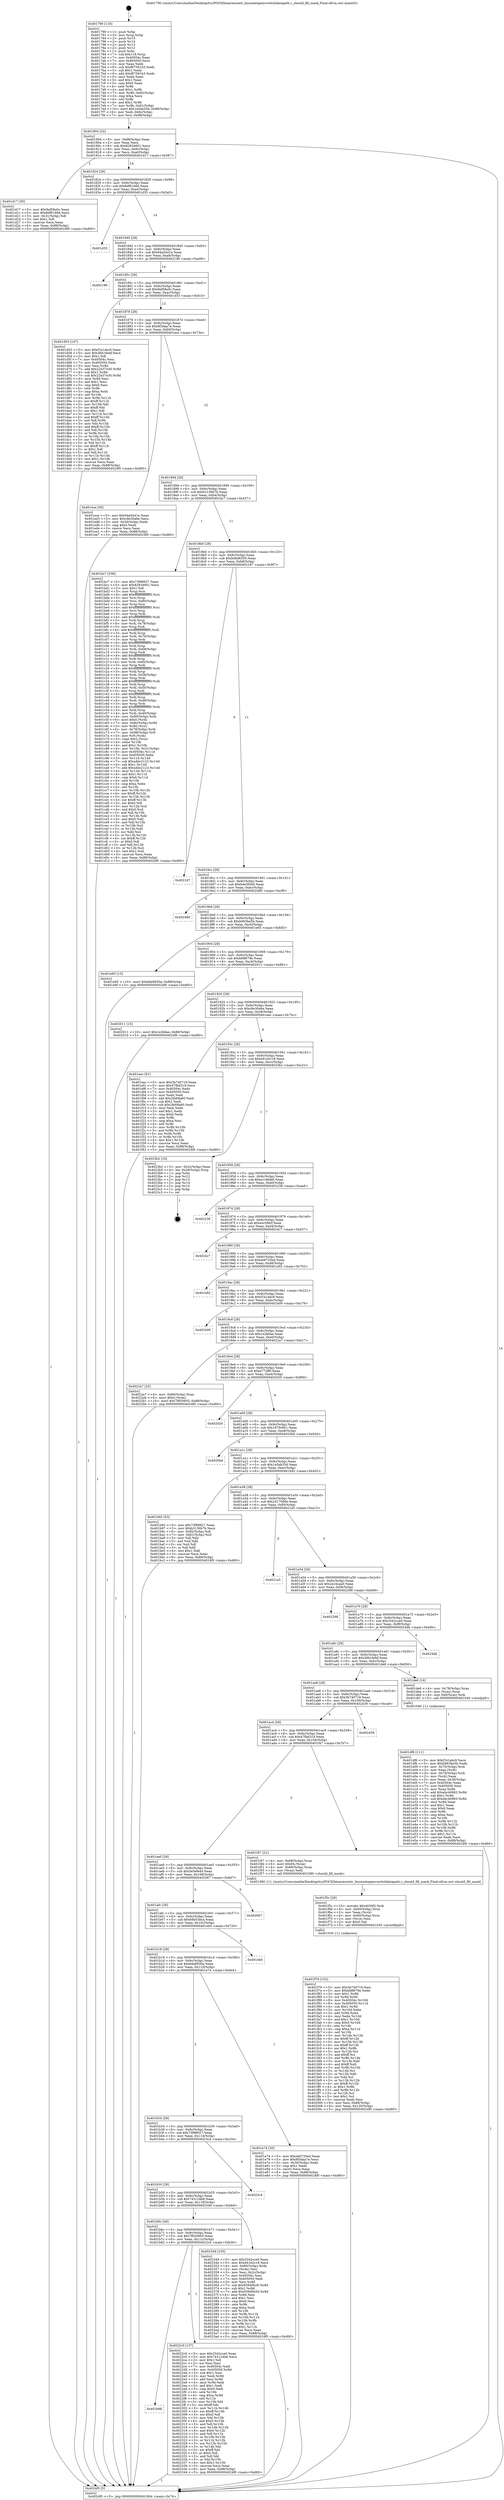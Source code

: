 digraph "0x401790" {
  label = "0x401790 (/mnt/c/Users/mathe/Desktop/tcc/POCII/binaries/extr_linuxnetopenvswitchdatapath.c_should_fill_mask_Final-ollvm.out::main(0))"
  labelloc = "t"
  node[shape=record]

  Entry [label="",width=0.3,height=0.3,shape=circle,fillcolor=black,style=filled]
  "0x401804" [label="{
     0x401804 [32]\l
     | [instrs]\l
     &nbsp;&nbsp;0x401804 \<+6\>: mov -0x88(%rbp),%eax\l
     &nbsp;&nbsp;0x40180a \<+2\>: mov %eax,%ecx\l
     &nbsp;&nbsp;0x40180c \<+6\>: sub $0x82834601,%ecx\l
     &nbsp;&nbsp;0x401812 \<+6\>: mov %eax,-0x9c(%rbp)\l
     &nbsp;&nbsp;0x401818 \<+6\>: mov %ecx,-0xa0(%rbp)\l
     &nbsp;&nbsp;0x40181e \<+6\>: je 0000000000401d17 \<main+0x587\>\l
  }"]
  "0x401d17" [label="{
     0x401d17 [30]\l
     | [instrs]\l
     &nbsp;&nbsp;0x401d17 \<+5\>: mov $0x9af58a0c,%eax\l
     &nbsp;&nbsp;0x401d1c \<+5\>: mov $0x8df6166d,%ecx\l
     &nbsp;&nbsp;0x401d21 \<+3\>: mov -0x31(%rbp),%dl\l
     &nbsp;&nbsp;0x401d24 \<+3\>: test $0x1,%dl\l
     &nbsp;&nbsp;0x401d27 \<+3\>: cmovne %ecx,%eax\l
     &nbsp;&nbsp;0x401d2a \<+6\>: mov %eax,-0x88(%rbp)\l
     &nbsp;&nbsp;0x401d30 \<+5\>: jmp 00000000004024f0 \<main+0xd60\>\l
  }"]
  "0x401824" [label="{
     0x401824 [28]\l
     | [instrs]\l
     &nbsp;&nbsp;0x401824 \<+5\>: jmp 0000000000401829 \<main+0x99\>\l
     &nbsp;&nbsp;0x401829 \<+6\>: mov -0x9c(%rbp),%eax\l
     &nbsp;&nbsp;0x40182f \<+5\>: sub $0x8df6166d,%eax\l
     &nbsp;&nbsp;0x401834 \<+6\>: mov %eax,-0xa4(%rbp)\l
     &nbsp;&nbsp;0x40183a \<+6\>: je 0000000000401d35 \<main+0x5a5\>\l
  }"]
  Exit [label="",width=0.3,height=0.3,shape=circle,fillcolor=black,style=filled,peripheries=2]
  "0x401d35" [label="{
     0x401d35\l
  }", style=dashed]
  "0x401840" [label="{
     0x401840 [28]\l
     | [instrs]\l
     &nbsp;&nbsp;0x401840 \<+5\>: jmp 0000000000401845 \<main+0xb5\>\l
     &nbsp;&nbsp;0x401845 \<+6\>: mov -0x9c(%rbp),%eax\l
     &nbsp;&nbsp;0x40184b \<+5\>: sub $0x94a5441e,%eax\l
     &nbsp;&nbsp;0x401850 \<+6\>: mov %eax,-0xa8(%rbp)\l
     &nbsp;&nbsp;0x401856 \<+6\>: je 0000000000402196 \<main+0xa06\>\l
  }"]
  "0x401b88" [label="{
     0x401b88\l
  }", style=dashed]
  "0x402196" [label="{
     0x402196\l
  }", style=dashed]
  "0x40185c" [label="{
     0x40185c [28]\l
     | [instrs]\l
     &nbsp;&nbsp;0x40185c \<+5\>: jmp 0000000000401861 \<main+0xd1\>\l
     &nbsp;&nbsp;0x401861 \<+6\>: mov -0x9c(%rbp),%eax\l
     &nbsp;&nbsp;0x401867 \<+5\>: sub $0x9af58a0c,%eax\l
     &nbsp;&nbsp;0x40186c \<+6\>: mov %eax,-0xac(%rbp)\l
     &nbsp;&nbsp;0x401872 \<+6\>: je 0000000000401d53 \<main+0x5c3\>\l
  }"]
  "0x4022c0" [label="{
     0x4022c0 [137]\l
     | [instrs]\l
     &nbsp;&nbsp;0x4022c0 \<+5\>: mov $0x3342cce0,%eax\l
     &nbsp;&nbsp;0x4022c5 \<+5\>: mov $0x743124b6,%ecx\l
     &nbsp;&nbsp;0x4022ca \<+2\>: mov $0x1,%dl\l
     &nbsp;&nbsp;0x4022cc \<+2\>: xor %esi,%esi\l
     &nbsp;&nbsp;0x4022ce \<+7\>: mov 0x40504c,%edi\l
     &nbsp;&nbsp;0x4022d5 \<+8\>: mov 0x405050,%r8d\l
     &nbsp;&nbsp;0x4022dd \<+3\>: sub $0x1,%esi\l
     &nbsp;&nbsp;0x4022e0 \<+3\>: mov %edi,%r9d\l
     &nbsp;&nbsp;0x4022e3 \<+3\>: add %esi,%r9d\l
     &nbsp;&nbsp;0x4022e6 \<+4\>: imul %r9d,%edi\l
     &nbsp;&nbsp;0x4022ea \<+3\>: and $0x1,%edi\l
     &nbsp;&nbsp;0x4022ed \<+3\>: cmp $0x0,%edi\l
     &nbsp;&nbsp;0x4022f0 \<+4\>: sete %r10b\l
     &nbsp;&nbsp;0x4022f4 \<+4\>: cmp $0xa,%r8d\l
     &nbsp;&nbsp;0x4022f8 \<+4\>: setl %r11b\l
     &nbsp;&nbsp;0x4022fc \<+3\>: mov %r10b,%bl\l
     &nbsp;&nbsp;0x4022ff \<+3\>: xor $0xff,%bl\l
     &nbsp;&nbsp;0x402302 \<+3\>: mov %r11b,%r14b\l
     &nbsp;&nbsp;0x402305 \<+4\>: xor $0xff,%r14b\l
     &nbsp;&nbsp;0x402309 \<+3\>: xor $0x0,%dl\l
     &nbsp;&nbsp;0x40230c \<+3\>: mov %bl,%r15b\l
     &nbsp;&nbsp;0x40230f \<+4\>: and $0x0,%r15b\l
     &nbsp;&nbsp;0x402313 \<+3\>: and %dl,%r10b\l
     &nbsp;&nbsp;0x402316 \<+3\>: mov %r14b,%r12b\l
     &nbsp;&nbsp;0x402319 \<+4\>: and $0x0,%r12b\l
     &nbsp;&nbsp;0x40231d \<+3\>: and %dl,%r11b\l
     &nbsp;&nbsp;0x402320 \<+3\>: or %r10b,%r15b\l
     &nbsp;&nbsp;0x402323 \<+3\>: or %r11b,%r12b\l
     &nbsp;&nbsp;0x402326 \<+3\>: xor %r12b,%r15b\l
     &nbsp;&nbsp;0x402329 \<+3\>: or %r14b,%bl\l
     &nbsp;&nbsp;0x40232c \<+3\>: xor $0xff,%bl\l
     &nbsp;&nbsp;0x40232f \<+3\>: or $0x0,%dl\l
     &nbsp;&nbsp;0x402332 \<+2\>: and %dl,%bl\l
     &nbsp;&nbsp;0x402334 \<+3\>: or %bl,%r15b\l
     &nbsp;&nbsp;0x402337 \<+4\>: test $0x1,%r15b\l
     &nbsp;&nbsp;0x40233b \<+3\>: cmovne %ecx,%eax\l
     &nbsp;&nbsp;0x40233e \<+6\>: mov %eax,-0x88(%rbp)\l
     &nbsp;&nbsp;0x402344 \<+5\>: jmp 00000000004024f0 \<main+0xd60\>\l
  }"]
  "0x401d53" [label="{
     0x401d53 [147]\l
     | [instrs]\l
     &nbsp;&nbsp;0x401d53 \<+5\>: mov $0xf1b1abc9,%eax\l
     &nbsp;&nbsp;0x401d58 \<+5\>: mov $0x36b16ebf,%ecx\l
     &nbsp;&nbsp;0x401d5d \<+2\>: mov $0x1,%dl\l
     &nbsp;&nbsp;0x401d5f \<+7\>: mov 0x40504c,%esi\l
     &nbsp;&nbsp;0x401d66 \<+7\>: mov 0x405050,%edi\l
     &nbsp;&nbsp;0x401d6d \<+3\>: mov %esi,%r8d\l
     &nbsp;&nbsp;0x401d70 \<+7\>: add $0x22b37e30,%r8d\l
     &nbsp;&nbsp;0x401d77 \<+4\>: sub $0x1,%r8d\l
     &nbsp;&nbsp;0x401d7b \<+7\>: sub $0x22b37e30,%r8d\l
     &nbsp;&nbsp;0x401d82 \<+4\>: imul %r8d,%esi\l
     &nbsp;&nbsp;0x401d86 \<+3\>: and $0x1,%esi\l
     &nbsp;&nbsp;0x401d89 \<+3\>: cmp $0x0,%esi\l
     &nbsp;&nbsp;0x401d8c \<+4\>: sete %r9b\l
     &nbsp;&nbsp;0x401d90 \<+3\>: cmp $0xa,%edi\l
     &nbsp;&nbsp;0x401d93 \<+4\>: setl %r10b\l
     &nbsp;&nbsp;0x401d97 \<+3\>: mov %r9b,%r11b\l
     &nbsp;&nbsp;0x401d9a \<+4\>: xor $0xff,%r11b\l
     &nbsp;&nbsp;0x401d9e \<+3\>: mov %r10b,%bl\l
     &nbsp;&nbsp;0x401da1 \<+3\>: xor $0xff,%bl\l
     &nbsp;&nbsp;0x401da4 \<+3\>: xor $0x1,%dl\l
     &nbsp;&nbsp;0x401da7 \<+3\>: mov %r11b,%r14b\l
     &nbsp;&nbsp;0x401daa \<+4\>: and $0xff,%r14b\l
     &nbsp;&nbsp;0x401dae \<+3\>: and %dl,%r9b\l
     &nbsp;&nbsp;0x401db1 \<+3\>: mov %bl,%r15b\l
     &nbsp;&nbsp;0x401db4 \<+4\>: and $0xff,%r15b\l
     &nbsp;&nbsp;0x401db8 \<+3\>: and %dl,%r10b\l
     &nbsp;&nbsp;0x401dbb \<+3\>: or %r9b,%r14b\l
     &nbsp;&nbsp;0x401dbe \<+3\>: or %r10b,%r15b\l
     &nbsp;&nbsp;0x401dc1 \<+3\>: xor %r15b,%r14b\l
     &nbsp;&nbsp;0x401dc4 \<+3\>: or %bl,%r11b\l
     &nbsp;&nbsp;0x401dc7 \<+4\>: xor $0xff,%r11b\l
     &nbsp;&nbsp;0x401dcb \<+3\>: or $0x1,%dl\l
     &nbsp;&nbsp;0x401dce \<+3\>: and %dl,%r11b\l
     &nbsp;&nbsp;0x401dd1 \<+3\>: or %r11b,%r14b\l
     &nbsp;&nbsp;0x401dd4 \<+4\>: test $0x1,%r14b\l
     &nbsp;&nbsp;0x401dd8 \<+3\>: cmovne %ecx,%eax\l
     &nbsp;&nbsp;0x401ddb \<+6\>: mov %eax,-0x88(%rbp)\l
     &nbsp;&nbsp;0x401de1 \<+5\>: jmp 00000000004024f0 \<main+0xd60\>\l
  }"]
  "0x401878" [label="{
     0x401878 [28]\l
     | [instrs]\l
     &nbsp;&nbsp;0x401878 \<+5\>: jmp 000000000040187d \<main+0xed\>\l
     &nbsp;&nbsp;0x40187d \<+6\>: mov -0x9c(%rbp),%eax\l
     &nbsp;&nbsp;0x401883 \<+5\>: sub $0x9f3daa7e,%eax\l
     &nbsp;&nbsp;0x401888 \<+6\>: mov %eax,-0xb0(%rbp)\l
     &nbsp;&nbsp;0x40188e \<+6\>: je 0000000000401ece \<main+0x73e\>\l
  }"]
  "0x401b6c" [label="{
     0x401b6c [28]\l
     | [instrs]\l
     &nbsp;&nbsp;0x401b6c \<+5\>: jmp 0000000000401b71 \<main+0x3e1\>\l
     &nbsp;&nbsp;0x401b71 \<+6\>: mov -0x9c(%rbp),%eax\l
     &nbsp;&nbsp;0x401b77 \<+5\>: sub $0x7f920603,%eax\l
     &nbsp;&nbsp;0x401b7c \<+6\>: mov %eax,-0x11c(%rbp)\l
     &nbsp;&nbsp;0x401b82 \<+6\>: je 00000000004022c0 \<main+0xb30\>\l
  }"]
  "0x401ece" [label="{
     0x401ece [30]\l
     | [instrs]\l
     &nbsp;&nbsp;0x401ece \<+5\>: mov $0x94a5441e,%eax\l
     &nbsp;&nbsp;0x401ed3 \<+5\>: mov $0xc8e30a6e,%ecx\l
     &nbsp;&nbsp;0x401ed8 \<+3\>: mov -0x30(%rbp),%edx\l
     &nbsp;&nbsp;0x401edb \<+3\>: cmp $0x0,%edx\l
     &nbsp;&nbsp;0x401ede \<+3\>: cmove %ecx,%eax\l
     &nbsp;&nbsp;0x401ee1 \<+6\>: mov %eax,-0x88(%rbp)\l
     &nbsp;&nbsp;0x401ee7 \<+5\>: jmp 00000000004024f0 \<main+0xd60\>\l
  }"]
  "0x401894" [label="{
     0x401894 [28]\l
     | [instrs]\l
     &nbsp;&nbsp;0x401894 \<+5\>: jmp 0000000000401899 \<main+0x109\>\l
     &nbsp;&nbsp;0x401899 \<+6\>: mov -0x9c(%rbp),%eax\l
     &nbsp;&nbsp;0x40189f \<+5\>: sub $0xb3136b7b,%eax\l
     &nbsp;&nbsp;0x4018a4 \<+6\>: mov %eax,-0xb4(%rbp)\l
     &nbsp;&nbsp;0x4018aa \<+6\>: je 0000000000401bc7 \<main+0x437\>\l
  }"]
  "0x402349" [label="{
     0x402349 [105]\l
     | [instrs]\l
     &nbsp;&nbsp;0x402349 \<+5\>: mov $0x3342cce0,%eax\l
     &nbsp;&nbsp;0x40234e \<+5\>: mov $0xd41e2c18,%ecx\l
     &nbsp;&nbsp;0x402353 \<+4\>: mov -0x80(%rbp),%rdx\l
     &nbsp;&nbsp;0x402357 \<+2\>: mov (%rdx),%esi\l
     &nbsp;&nbsp;0x402359 \<+3\>: mov %esi,-0x2c(%rbp)\l
     &nbsp;&nbsp;0x40235c \<+7\>: mov 0x40504c,%esi\l
     &nbsp;&nbsp;0x402363 \<+7\>: mov 0x405050,%edi\l
     &nbsp;&nbsp;0x40236a \<+3\>: mov %esi,%r8d\l
     &nbsp;&nbsp;0x40236d \<+7\>: sub $0x939d0b26,%r8d\l
     &nbsp;&nbsp;0x402374 \<+4\>: sub $0x1,%r8d\l
     &nbsp;&nbsp;0x402378 \<+7\>: add $0x939d0b26,%r8d\l
     &nbsp;&nbsp;0x40237f \<+4\>: imul %r8d,%esi\l
     &nbsp;&nbsp;0x402383 \<+3\>: and $0x1,%esi\l
     &nbsp;&nbsp;0x402386 \<+3\>: cmp $0x0,%esi\l
     &nbsp;&nbsp;0x402389 \<+4\>: sete %r9b\l
     &nbsp;&nbsp;0x40238d \<+3\>: cmp $0xa,%edi\l
     &nbsp;&nbsp;0x402390 \<+4\>: setl %r10b\l
     &nbsp;&nbsp;0x402394 \<+3\>: mov %r9b,%r11b\l
     &nbsp;&nbsp;0x402397 \<+3\>: and %r10b,%r11b\l
     &nbsp;&nbsp;0x40239a \<+3\>: xor %r10b,%r9b\l
     &nbsp;&nbsp;0x40239d \<+3\>: or %r9b,%r11b\l
     &nbsp;&nbsp;0x4023a0 \<+4\>: test $0x1,%r11b\l
     &nbsp;&nbsp;0x4023a4 \<+3\>: cmovne %ecx,%eax\l
     &nbsp;&nbsp;0x4023a7 \<+6\>: mov %eax,-0x88(%rbp)\l
     &nbsp;&nbsp;0x4023ad \<+5\>: jmp 00000000004024f0 \<main+0xd60\>\l
  }"]
  "0x401bc7" [label="{
     0x401bc7 [336]\l
     | [instrs]\l
     &nbsp;&nbsp;0x401bc7 \<+5\>: mov $0x73f98927,%eax\l
     &nbsp;&nbsp;0x401bcc \<+5\>: mov $0x82834601,%ecx\l
     &nbsp;&nbsp;0x401bd1 \<+2\>: mov $0x1,%dl\l
     &nbsp;&nbsp;0x401bd3 \<+3\>: mov %rsp,%rsi\l
     &nbsp;&nbsp;0x401bd6 \<+4\>: add $0xfffffffffffffff0,%rsi\l
     &nbsp;&nbsp;0x401bda \<+3\>: mov %rsi,%rsp\l
     &nbsp;&nbsp;0x401bdd \<+4\>: mov %rsi,-0x80(%rbp)\l
     &nbsp;&nbsp;0x401be1 \<+3\>: mov %rsp,%rsi\l
     &nbsp;&nbsp;0x401be4 \<+4\>: add $0xfffffffffffffff0,%rsi\l
     &nbsp;&nbsp;0x401be8 \<+3\>: mov %rsi,%rsp\l
     &nbsp;&nbsp;0x401beb \<+3\>: mov %rsp,%rdi\l
     &nbsp;&nbsp;0x401bee \<+4\>: add $0xfffffffffffffff0,%rdi\l
     &nbsp;&nbsp;0x401bf2 \<+3\>: mov %rdi,%rsp\l
     &nbsp;&nbsp;0x401bf5 \<+4\>: mov %rdi,-0x78(%rbp)\l
     &nbsp;&nbsp;0x401bf9 \<+3\>: mov %rsp,%rdi\l
     &nbsp;&nbsp;0x401bfc \<+4\>: add $0xfffffffffffffff0,%rdi\l
     &nbsp;&nbsp;0x401c00 \<+3\>: mov %rdi,%rsp\l
     &nbsp;&nbsp;0x401c03 \<+4\>: mov %rdi,-0x70(%rbp)\l
     &nbsp;&nbsp;0x401c07 \<+3\>: mov %rsp,%rdi\l
     &nbsp;&nbsp;0x401c0a \<+4\>: add $0xfffffffffffffff0,%rdi\l
     &nbsp;&nbsp;0x401c0e \<+3\>: mov %rdi,%rsp\l
     &nbsp;&nbsp;0x401c11 \<+4\>: mov %rdi,-0x68(%rbp)\l
     &nbsp;&nbsp;0x401c15 \<+3\>: mov %rsp,%rdi\l
     &nbsp;&nbsp;0x401c18 \<+4\>: add $0xfffffffffffffff0,%rdi\l
     &nbsp;&nbsp;0x401c1c \<+3\>: mov %rdi,%rsp\l
     &nbsp;&nbsp;0x401c1f \<+4\>: mov %rdi,-0x60(%rbp)\l
     &nbsp;&nbsp;0x401c23 \<+3\>: mov %rsp,%rdi\l
     &nbsp;&nbsp;0x401c26 \<+4\>: add $0xfffffffffffffff0,%rdi\l
     &nbsp;&nbsp;0x401c2a \<+3\>: mov %rdi,%rsp\l
     &nbsp;&nbsp;0x401c2d \<+4\>: mov %rdi,-0x58(%rbp)\l
     &nbsp;&nbsp;0x401c31 \<+3\>: mov %rsp,%rdi\l
     &nbsp;&nbsp;0x401c34 \<+4\>: add $0xfffffffffffffff0,%rdi\l
     &nbsp;&nbsp;0x401c38 \<+3\>: mov %rdi,%rsp\l
     &nbsp;&nbsp;0x401c3b \<+4\>: mov %rdi,-0x50(%rbp)\l
     &nbsp;&nbsp;0x401c3f \<+3\>: mov %rsp,%rdi\l
     &nbsp;&nbsp;0x401c42 \<+4\>: add $0xfffffffffffffff0,%rdi\l
     &nbsp;&nbsp;0x401c46 \<+3\>: mov %rdi,%rsp\l
     &nbsp;&nbsp;0x401c49 \<+4\>: mov %rdi,-0x48(%rbp)\l
     &nbsp;&nbsp;0x401c4d \<+3\>: mov %rsp,%rdi\l
     &nbsp;&nbsp;0x401c50 \<+4\>: add $0xfffffffffffffff0,%rdi\l
     &nbsp;&nbsp;0x401c54 \<+3\>: mov %rdi,%rsp\l
     &nbsp;&nbsp;0x401c57 \<+4\>: mov %rdi,-0x40(%rbp)\l
     &nbsp;&nbsp;0x401c5b \<+4\>: mov -0x80(%rbp),%rdi\l
     &nbsp;&nbsp;0x401c5f \<+6\>: movl $0x0,(%rdi)\l
     &nbsp;&nbsp;0x401c65 \<+7\>: mov -0x8c(%rbp),%r8d\l
     &nbsp;&nbsp;0x401c6c \<+3\>: mov %r8d,(%rsi)\l
     &nbsp;&nbsp;0x401c6f \<+4\>: mov -0x78(%rbp),%rdi\l
     &nbsp;&nbsp;0x401c73 \<+7\>: mov -0x98(%rbp),%r9\l
     &nbsp;&nbsp;0x401c7a \<+3\>: mov %r9,(%rdi)\l
     &nbsp;&nbsp;0x401c7d \<+3\>: cmpl $0x2,(%rsi)\l
     &nbsp;&nbsp;0x401c80 \<+4\>: setne %r10b\l
     &nbsp;&nbsp;0x401c84 \<+4\>: and $0x1,%r10b\l
     &nbsp;&nbsp;0x401c88 \<+4\>: mov %r10b,-0x31(%rbp)\l
     &nbsp;&nbsp;0x401c8c \<+8\>: mov 0x40504c,%r11d\l
     &nbsp;&nbsp;0x401c94 \<+7\>: mov 0x405050,%ebx\l
     &nbsp;&nbsp;0x401c9b \<+3\>: mov %r11d,%r14d\l
     &nbsp;&nbsp;0x401c9e \<+7\>: sub $0xa4bc2123,%r14d\l
     &nbsp;&nbsp;0x401ca5 \<+4\>: sub $0x1,%r14d\l
     &nbsp;&nbsp;0x401ca9 \<+7\>: add $0xa4bc2123,%r14d\l
     &nbsp;&nbsp;0x401cb0 \<+4\>: imul %r14d,%r11d\l
     &nbsp;&nbsp;0x401cb4 \<+4\>: and $0x1,%r11d\l
     &nbsp;&nbsp;0x401cb8 \<+4\>: cmp $0x0,%r11d\l
     &nbsp;&nbsp;0x401cbc \<+4\>: sete %r10b\l
     &nbsp;&nbsp;0x401cc0 \<+3\>: cmp $0xa,%ebx\l
     &nbsp;&nbsp;0x401cc3 \<+4\>: setl %r15b\l
     &nbsp;&nbsp;0x401cc7 \<+3\>: mov %r10b,%r12b\l
     &nbsp;&nbsp;0x401cca \<+4\>: xor $0xff,%r12b\l
     &nbsp;&nbsp;0x401cce \<+3\>: mov %r15b,%r13b\l
     &nbsp;&nbsp;0x401cd1 \<+4\>: xor $0xff,%r13b\l
     &nbsp;&nbsp;0x401cd5 \<+3\>: xor $0x0,%dl\l
     &nbsp;&nbsp;0x401cd8 \<+3\>: mov %r12b,%sil\l
     &nbsp;&nbsp;0x401cdb \<+4\>: and $0x0,%sil\l
     &nbsp;&nbsp;0x401cdf \<+3\>: and %dl,%r10b\l
     &nbsp;&nbsp;0x401ce2 \<+3\>: mov %r13b,%dil\l
     &nbsp;&nbsp;0x401ce5 \<+4\>: and $0x0,%dil\l
     &nbsp;&nbsp;0x401ce9 \<+3\>: and %dl,%r15b\l
     &nbsp;&nbsp;0x401cec \<+3\>: or %r10b,%sil\l
     &nbsp;&nbsp;0x401cef \<+3\>: or %r15b,%dil\l
     &nbsp;&nbsp;0x401cf2 \<+3\>: xor %dil,%sil\l
     &nbsp;&nbsp;0x401cf5 \<+3\>: or %r13b,%r12b\l
     &nbsp;&nbsp;0x401cf8 \<+4\>: xor $0xff,%r12b\l
     &nbsp;&nbsp;0x401cfc \<+3\>: or $0x0,%dl\l
     &nbsp;&nbsp;0x401cff \<+3\>: and %dl,%r12b\l
     &nbsp;&nbsp;0x401d02 \<+3\>: or %r12b,%sil\l
     &nbsp;&nbsp;0x401d05 \<+4\>: test $0x1,%sil\l
     &nbsp;&nbsp;0x401d09 \<+3\>: cmovne %ecx,%eax\l
     &nbsp;&nbsp;0x401d0c \<+6\>: mov %eax,-0x88(%rbp)\l
     &nbsp;&nbsp;0x401d12 \<+5\>: jmp 00000000004024f0 \<main+0xd60\>\l
  }"]
  "0x4018b0" [label="{
     0x4018b0 [28]\l
     | [instrs]\l
     &nbsp;&nbsp;0x4018b0 \<+5\>: jmp 00000000004018b5 \<main+0x125\>\l
     &nbsp;&nbsp;0x4018b5 \<+6\>: mov -0x9c(%rbp),%eax\l
     &nbsp;&nbsp;0x4018bb \<+5\>: sub $0xb46d6350,%eax\l
     &nbsp;&nbsp;0x4018c0 \<+6\>: mov %eax,-0xb8(%rbp)\l
     &nbsp;&nbsp;0x4018c6 \<+6\>: je 0000000000402187 \<main+0x9f7\>\l
  }"]
  "0x401b50" [label="{
     0x401b50 [28]\l
     | [instrs]\l
     &nbsp;&nbsp;0x401b50 \<+5\>: jmp 0000000000401b55 \<main+0x3c5\>\l
     &nbsp;&nbsp;0x401b55 \<+6\>: mov -0x9c(%rbp),%eax\l
     &nbsp;&nbsp;0x401b5b \<+5\>: sub $0x743124b6,%eax\l
     &nbsp;&nbsp;0x401b60 \<+6\>: mov %eax,-0x118(%rbp)\l
     &nbsp;&nbsp;0x401b66 \<+6\>: je 0000000000402349 \<main+0xbb9\>\l
  }"]
  "0x402187" [label="{
     0x402187\l
  }", style=dashed]
  "0x4018cc" [label="{
     0x4018cc [28]\l
     | [instrs]\l
     &nbsp;&nbsp;0x4018cc \<+5\>: jmp 00000000004018d1 \<main+0x141\>\l
     &nbsp;&nbsp;0x4018d1 \<+6\>: mov -0x9c(%rbp),%eax\l
     &nbsp;&nbsp;0x4018d7 \<+5\>: sub $0xb4e5f440,%eax\l
     &nbsp;&nbsp;0x4018dc \<+6\>: mov %eax,-0xbc(%rbp)\l
     &nbsp;&nbsp;0x4018e2 \<+6\>: je 0000000000402480 \<main+0xcf0\>\l
  }"]
  "0x4023c4" [label="{
     0x4023c4\l
  }", style=dashed]
  "0x402480" [label="{
     0x402480\l
  }", style=dashed]
  "0x4018e8" [label="{
     0x4018e8 [28]\l
     | [instrs]\l
     &nbsp;&nbsp;0x4018e8 \<+5\>: jmp 00000000004018ed \<main+0x15d\>\l
     &nbsp;&nbsp;0x4018ed \<+6\>: mov -0x9c(%rbp),%eax\l
     &nbsp;&nbsp;0x4018f3 \<+5\>: sub $0xb963be5b,%eax\l
     &nbsp;&nbsp;0x4018f8 \<+6\>: mov %eax,-0xc0(%rbp)\l
     &nbsp;&nbsp;0x4018fe \<+6\>: je 0000000000401e65 \<main+0x6d5\>\l
  }"]
  "0x401f79" [label="{
     0x401f79 [152]\l
     | [instrs]\l
     &nbsp;&nbsp;0x401f79 \<+5\>: mov $0x3b740719,%esi\l
     &nbsp;&nbsp;0x401f7e \<+5\>: mov $0xbfdf679e,%edx\l
     &nbsp;&nbsp;0x401f83 \<+3\>: mov $0x1,%r8b\l
     &nbsp;&nbsp;0x401f86 \<+3\>: xor %r9d,%r9d\l
     &nbsp;&nbsp;0x401f89 \<+8\>: mov 0x40504c,%r10d\l
     &nbsp;&nbsp;0x401f91 \<+8\>: mov 0x405050,%r11d\l
     &nbsp;&nbsp;0x401f99 \<+4\>: sub $0x1,%r9d\l
     &nbsp;&nbsp;0x401f9d \<+3\>: mov %r10d,%ebx\l
     &nbsp;&nbsp;0x401fa0 \<+3\>: add %r9d,%ebx\l
     &nbsp;&nbsp;0x401fa3 \<+4\>: imul %ebx,%r10d\l
     &nbsp;&nbsp;0x401fa7 \<+4\>: and $0x1,%r10d\l
     &nbsp;&nbsp;0x401fab \<+4\>: cmp $0x0,%r10d\l
     &nbsp;&nbsp;0x401faf \<+4\>: sete %r14b\l
     &nbsp;&nbsp;0x401fb3 \<+4\>: cmp $0xa,%r11d\l
     &nbsp;&nbsp;0x401fb7 \<+4\>: setl %r15b\l
     &nbsp;&nbsp;0x401fbb \<+3\>: mov %r14b,%r12b\l
     &nbsp;&nbsp;0x401fbe \<+4\>: xor $0xff,%r12b\l
     &nbsp;&nbsp;0x401fc2 \<+3\>: mov %r15b,%r13b\l
     &nbsp;&nbsp;0x401fc5 \<+4\>: xor $0xff,%r13b\l
     &nbsp;&nbsp;0x401fc9 \<+4\>: xor $0x1,%r8b\l
     &nbsp;&nbsp;0x401fcd \<+3\>: mov %r12b,%cl\l
     &nbsp;&nbsp;0x401fd0 \<+3\>: and $0xff,%cl\l
     &nbsp;&nbsp;0x401fd3 \<+3\>: and %r8b,%r14b\l
     &nbsp;&nbsp;0x401fd6 \<+3\>: mov %r13b,%dil\l
     &nbsp;&nbsp;0x401fd9 \<+4\>: and $0xff,%dil\l
     &nbsp;&nbsp;0x401fdd \<+3\>: and %r8b,%r15b\l
     &nbsp;&nbsp;0x401fe0 \<+3\>: or %r14b,%cl\l
     &nbsp;&nbsp;0x401fe3 \<+3\>: or %r15b,%dil\l
     &nbsp;&nbsp;0x401fe6 \<+3\>: xor %dil,%cl\l
     &nbsp;&nbsp;0x401fe9 \<+3\>: or %r13b,%r12b\l
     &nbsp;&nbsp;0x401fec \<+4\>: xor $0xff,%r12b\l
     &nbsp;&nbsp;0x401ff0 \<+4\>: or $0x1,%r8b\l
     &nbsp;&nbsp;0x401ff4 \<+3\>: and %r8b,%r12b\l
     &nbsp;&nbsp;0x401ff7 \<+3\>: or %r12b,%cl\l
     &nbsp;&nbsp;0x401ffa \<+3\>: test $0x1,%cl\l
     &nbsp;&nbsp;0x401ffd \<+3\>: cmovne %edx,%esi\l
     &nbsp;&nbsp;0x402000 \<+6\>: mov %esi,-0x88(%rbp)\l
     &nbsp;&nbsp;0x402006 \<+6\>: mov %eax,-0x120(%rbp)\l
     &nbsp;&nbsp;0x40200c \<+5\>: jmp 00000000004024f0 \<main+0xd60\>\l
  }"]
  "0x401e65" [label="{
     0x401e65 [15]\l
     | [instrs]\l
     &nbsp;&nbsp;0x401e65 \<+10\>: movl $0x6de8930a,-0x88(%rbp)\l
     &nbsp;&nbsp;0x401e6f \<+5\>: jmp 00000000004024f0 \<main+0xd60\>\l
  }"]
  "0x401904" [label="{
     0x401904 [28]\l
     | [instrs]\l
     &nbsp;&nbsp;0x401904 \<+5\>: jmp 0000000000401909 \<main+0x179\>\l
     &nbsp;&nbsp;0x401909 \<+6\>: mov -0x9c(%rbp),%eax\l
     &nbsp;&nbsp;0x40190f \<+5\>: sub $0xbfdf679e,%eax\l
     &nbsp;&nbsp;0x401914 \<+6\>: mov %eax,-0xc4(%rbp)\l
     &nbsp;&nbsp;0x40191a \<+6\>: je 0000000000402011 \<main+0x881\>\l
  }"]
  "0x401f5c" [label="{
     0x401f5c [29]\l
     | [instrs]\l
     &nbsp;&nbsp;0x401f5c \<+10\>: movabs $0x4030f2,%rdi\l
     &nbsp;&nbsp;0x401f66 \<+4\>: mov -0x60(%rbp),%rcx\l
     &nbsp;&nbsp;0x401f6a \<+2\>: mov %eax,(%rcx)\l
     &nbsp;&nbsp;0x401f6c \<+4\>: mov -0x60(%rbp),%rcx\l
     &nbsp;&nbsp;0x401f70 \<+2\>: mov (%rcx),%esi\l
     &nbsp;&nbsp;0x401f72 \<+2\>: mov $0x0,%al\l
     &nbsp;&nbsp;0x401f74 \<+5\>: call 0000000000401030 \<printf@plt\>\l
     | [calls]\l
     &nbsp;&nbsp;0x401030 \{1\} (unknown)\l
  }"]
  "0x402011" [label="{
     0x402011 [15]\l
     | [instrs]\l
     &nbsp;&nbsp;0x402011 \<+10\>: movl $0x1e2b6ae,-0x88(%rbp)\l
     &nbsp;&nbsp;0x40201b \<+5\>: jmp 00000000004024f0 \<main+0xd60\>\l
  }"]
  "0x401920" [label="{
     0x401920 [28]\l
     | [instrs]\l
     &nbsp;&nbsp;0x401920 \<+5\>: jmp 0000000000401925 \<main+0x195\>\l
     &nbsp;&nbsp;0x401925 \<+6\>: mov -0x9c(%rbp),%eax\l
     &nbsp;&nbsp;0x40192b \<+5\>: sub $0xc8e30a6e,%eax\l
     &nbsp;&nbsp;0x401930 \<+6\>: mov %eax,-0xc8(%rbp)\l
     &nbsp;&nbsp;0x401936 \<+6\>: je 0000000000401eec \<main+0x75c\>\l
  }"]
  "0x401b34" [label="{
     0x401b34 [28]\l
     | [instrs]\l
     &nbsp;&nbsp;0x401b34 \<+5\>: jmp 0000000000401b39 \<main+0x3a9\>\l
     &nbsp;&nbsp;0x401b39 \<+6\>: mov -0x9c(%rbp),%eax\l
     &nbsp;&nbsp;0x401b3f \<+5\>: sub $0x73f98927,%eax\l
     &nbsp;&nbsp;0x401b44 \<+6\>: mov %eax,-0x114(%rbp)\l
     &nbsp;&nbsp;0x401b4a \<+6\>: je 00000000004023c4 \<main+0xc34\>\l
  }"]
  "0x401eec" [label="{
     0x401eec [91]\l
     | [instrs]\l
     &nbsp;&nbsp;0x401eec \<+5\>: mov $0x3b740719,%eax\l
     &nbsp;&nbsp;0x401ef1 \<+5\>: mov $0x47fbd319,%ecx\l
     &nbsp;&nbsp;0x401ef6 \<+7\>: mov 0x40504c,%edx\l
     &nbsp;&nbsp;0x401efd \<+7\>: mov 0x405050,%esi\l
     &nbsp;&nbsp;0x401f04 \<+2\>: mov %edx,%edi\l
     &nbsp;&nbsp;0x401f06 \<+6\>: add $0x28d0fa80,%edi\l
     &nbsp;&nbsp;0x401f0c \<+3\>: sub $0x1,%edi\l
     &nbsp;&nbsp;0x401f0f \<+6\>: sub $0x28d0fa80,%edi\l
     &nbsp;&nbsp;0x401f15 \<+3\>: imul %edi,%edx\l
     &nbsp;&nbsp;0x401f18 \<+3\>: and $0x1,%edx\l
     &nbsp;&nbsp;0x401f1b \<+3\>: cmp $0x0,%edx\l
     &nbsp;&nbsp;0x401f1e \<+4\>: sete %r8b\l
     &nbsp;&nbsp;0x401f22 \<+3\>: cmp $0xa,%esi\l
     &nbsp;&nbsp;0x401f25 \<+4\>: setl %r9b\l
     &nbsp;&nbsp;0x401f29 \<+3\>: mov %r8b,%r10b\l
     &nbsp;&nbsp;0x401f2c \<+3\>: and %r9b,%r10b\l
     &nbsp;&nbsp;0x401f2f \<+3\>: xor %r9b,%r8b\l
     &nbsp;&nbsp;0x401f32 \<+3\>: or %r8b,%r10b\l
     &nbsp;&nbsp;0x401f35 \<+4\>: test $0x1,%r10b\l
     &nbsp;&nbsp;0x401f39 \<+3\>: cmovne %ecx,%eax\l
     &nbsp;&nbsp;0x401f3c \<+6\>: mov %eax,-0x88(%rbp)\l
     &nbsp;&nbsp;0x401f42 \<+5\>: jmp 00000000004024f0 \<main+0xd60\>\l
  }"]
  "0x40193c" [label="{
     0x40193c [28]\l
     | [instrs]\l
     &nbsp;&nbsp;0x40193c \<+5\>: jmp 0000000000401941 \<main+0x1b1\>\l
     &nbsp;&nbsp;0x401941 \<+6\>: mov -0x9c(%rbp),%eax\l
     &nbsp;&nbsp;0x401947 \<+5\>: sub $0xd41e2c18,%eax\l
     &nbsp;&nbsp;0x40194c \<+6\>: mov %eax,-0xcc(%rbp)\l
     &nbsp;&nbsp;0x401952 \<+6\>: je 00000000004023b2 \<main+0xc22\>\l
  }"]
  "0x401e74" [label="{
     0x401e74 [30]\l
     | [instrs]\l
     &nbsp;&nbsp;0x401e74 \<+5\>: mov $0xeb6720ed,%eax\l
     &nbsp;&nbsp;0x401e79 \<+5\>: mov $0x9f3daa7e,%ecx\l
     &nbsp;&nbsp;0x401e7e \<+3\>: mov -0x30(%rbp),%edx\l
     &nbsp;&nbsp;0x401e81 \<+3\>: cmp $0x1,%edx\l
     &nbsp;&nbsp;0x401e84 \<+3\>: cmovl %ecx,%eax\l
     &nbsp;&nbsp;0x401e87 \<+6\>: mov %eax,-0x88(%rbp)\l
     &nbsp;&nbsp;0x401e8d \<+5\>: jmp 00000000004024f0 \<main+0xd60\>\l
  }"]
  "0x4023b2" [label="{
     0x4023b2 [18]\l
     | [instrs]\l
     &nbsp;&nbsp;0x4023b2 \<+3\>: mov -0x2c(%rbp),%eax\l
     &nbsp;&nbsp;0x4023b5 \<+4\>: lea -0x28(%rbp),%rsp\l
     &nbsp;&nbsp;0x4023b9 \<+1\>: pop %rbx\l
     &nbsp;&nbsp;0x4023ba \<+2\>: pop %r12\l
     &nbsp;&nbsp;0x4023bc \<+2\>: pop %r13\l
     &nbsp;&nbsp;0x4023be \<+2\>: pop %r14\l
     &nbsp;&nbsp;0x4023c0 \<+2\>: pop %r15\l
     &nbsp;&nbsp;0x4023c2 \<+1\>: pop %rbp\l
     &nbsp;&nbsp;0x4023c3 \<+1\>: ret\l
  }"]
  "0x401958" [label="{
     0x401958 [28]\l
     | [instrs]\l
     &nbsp;&nbsp;0x401958 \<+5\>: jmp 000000000040195d \<main+0x1cd\>\l
     &nbsp;&nbsp;0x40195d \<+6\>: mov -0x9c(%rbp),%eax\l
     &nbsp;&nbsp;0x401963 \<+5\>: sub $0xe1c8efe6,%eax\l
     &nbsp;&nbsp;0x401968 \<+6\>: mov %eax,-0xd0(%rbp)\l
     &nbsp;&nbsp;0x40196e \<+6\>: je 0000000000402238 \<main+0xaa8\>\l
  }"]
  "0x401b18" [label="{
     0x401b18 [28]\l
     | [instrs]\l
     &nbsp;&nbsp;0x401b18 \<+5\>: jmp 0000000000401b1d \<main+0x38d\>\l
     &nbsp;&nbsp;0x401b1d \<+6\>: mov -0x9c(%rbp),%eax\l
     &nbsp;&nbsp;0x401b23 \<+5\>: sub $0x6de8930a,%eax\l
     &nbsp;&nbsp;0x401b28 \<+6\>: mov %eax,-0x110(%rbp)\l
     &nbsp;&nbsp;0x401b2e \<+6\>: je 0000000000401e74 \<main+0x6e4\>\l
  }"]
  "0x402238" [label="{
     0x402238\l
  }", style=dashed]
  "0x401974" [label="{
     0x401974 [28]\l
     | [instrs]\l
     &nbsp;&nbsp;0x401974 \<+5\>: jmp 0000000000401979 \<main+0x1e9\>\l
     &nbsp;&nbsp;0x401979 \<+6\>: mov -0x9c(%rbp),%eax\l
     &nbsp;&nbsp;0x40197f \<+5\>: sub $0xe4c59fcf,%eax\l
     &nbsp;&nbsp;0x401984 \<+6\>: mov %eax,-0xd4(%rbp)\l
     &nbsp;&nbsp;0x40198a \<+6\>: je 00000000004024c7 \<main+0xd37\>\l
  }"]
  "0x401eb0" [label="{
     0x401eb0\l
  }", style=dashed]
  "0x4024c7" [label="{
     0x4024c7\l
  }", style=dashed]
  "0x401990" [label="{
     0x401990 [28]\l
     | [instrs]\l
     &nbsp;&nbsp;0x401990 \<+5\>: jmp 0000000000401995 \<main+0x205\>\l
     &nbsp;&nbsp;0x401995 \<+6\>: mov -0x9c(%rbp),%eax\l
     &nbsp;&nbsp;0x40199b \<+5\>: sub $0xeb6720ed,%eax\l
     &nbsp;&nbsp;0x4019a0 \<+6\>: mov %eax,-0xd8(%rbp)\l
     &nbsp;&nbsp;0x4019a6 \<+6\>: je 0000000000401e92 \<main+0x702\>\l
  }"]
  "0x401afc" [label="{
     0x401afc [28]\l
     | [instrs]\l
     &nbsp;&nbsp;0x401afc \<+5\>: jmp 0000000000401b01 \<main+0x371\>\l
     &nbsp;&nbsp;0x401b01 \<+6\>: mov -0x9c(%rbp),%eax\l
     &nbsp;&nbsp;0x401b07 \<+5\>: sub $0x69b53bca,%eax\l
     &nbsp;&nbsp;0x401b0c \<+6\>: mov %eax,-0x10c(%rbp)\l
     &nbsp;&nbsp;0x401b12 \<+6\>: je 0000000000401eb0 \<main+0x720\>\l
  }"]
  "0x401e92" [label="{
     0x401e92\l
  }", style=dashed]
  "0x4019ac" [label="{
     0x4019ac [28]\l
     | [instrs]\l
     &nbsp;&nbsp;0x4019ac \<+5\>: jmp 00000000004019b1 \<main+0x221\>\l
     &nbsp;&nbsp;0x4019b1 \<+6\>: mov -0x9c(%rbp),%eax\l
     &nbsp;&nbsp;0x4019b7 \<+5\>: sub $0xf1b1abc9,%eax\l
     &nbsp;&nbsp;0x4019bc \<+6\>: mov %eax,-0xdc(%rbp)\l
     &nbsp;&nbsp;0x4019c2 \<+6\>: je 0000000000402409 \<main+0xc79\>\l
  }"]
  "0x402067" [label="{
     0x402067\l
  }", style=dashed]
  "0x402409" [label="{
     0x402409\l
  }", style=dashed]
  "0x4019c8" [label="{
     0x4019c8 [28]\l
     | [instrs]\l
     &nbsp;&nbsp;0x4019c8 \<+5\>: jmp 00000000004019cd \<main+0x23d\>\l
     &nbsp;&nbsp;0x4019cd \<+6\>: mov -0x9c(%rbp),%eax\l
     &nbsp;&nbsp;0x4019d3 \<+5\>: sub $0x1e2b6ae,%eax\l
     &nbsp;&nbsp;0x4019d8 \<+6\>: mov %eax,-0xe0(%rbp)\l
     &nbsp;&nbsp;0x4019de \<+6\>: je 00000000004022a7 \<main+0xb17\>\l
  }"]
  "0x401ae0" [label="{
     0x401ae0 [28]\l
     | [instrs]\l
     &nbsp;&nbsp;0x401ae0 \<+5\>: jmp 0000000000401ae5 \<main+0x355\>\l
     &nbsp;&nbsp;0x401ae5 \<+6\>: mov -0x9c(%rbp),%eax\l
     &nbsp;&nbsp;0x401aeb \<+5\>: sub $0x5e5efe44,%eax\l
     &nbsp;&nbsp;0x401af0 \<+6\>: mov %eax,-0x108(%rbp)\l
     &nbsp;&nbsp;0x401af6 \<+6\>: je 0000000000402067 \<main+0x8d7\>\l
  }"]
  "0x4022a7" [label="{
     0x4022a7 [25]\l
     | [instrs]\l
     &nbsp;&nbsp;0x4022a7 \<+4\>: mov -0x80(%rbp),%rax\l
     &nbsp;&nbsp;0x4022ab \<+6\>: movl $0x0,(%rax)\l
     &nbsp;&nbsp;0x4022b1 \<+10\>: movl $0x7f920603,-0x88(%rbp)\l
     &nbsp;&nbsp;0x4022bb \<+5\>: jmp 00000000004024f0 \<main+0xd60\>\l
  }"]
  "0x4019e4" [label="{
     0x4019e4 [28]\l
     | [instrs]\l
     &nbsp;&nbsp;0x4019e4 \<+5\>: jmp 00000000004019e9 \<main+0x259\>\l
     &nbsp;&nbsp;0x4019e9 \<+6\>: mov -0x9c(%rbp),%eax\l
     &nbsp;&nbsp;0x4019ef \<+5\>: sub $0xe772ff9,%eax\l
     &nbsp;&nbsp;0x4019f4 \<+6\>: mov %eax,-0xe4(%rbp)\l
     &nbsp;&nbsp;0x4019fa \<+6\>: je 0000000000402020 \<main+0x890\>\l
  }"]
  "0x401f47" [label="{
     0x401f47 [21]\l
     | [instrs]\l
     &nbsp;&nbsp;0x401f47 \<+4\>: mov -0x68(%rbp),%rax\l
     &nbsp;&nbsp;0x401f4b \<+6\>: movl $0x64,(%rax)\l
     &nbsp;&nbsp;0x401f51 \<+4\>: mov -0x68(%rbp),%rax\l
     &nbsp;&nbsp;0x401f55 \<+2\>: mov (%rax),%edi\l
     &nbsp;&nbsp;0x401f57 \<+5\>: call 0000000000401580 \<should_fill_mask\>\l
     | [calls]\l
     &nbsp;&nbsp;0x401580 \{1\} (/mnt/c/Users/mathe/Desktop/tcc/POCII/binaries/extr_linuxnetopenvswitchdatapath.c_should_fill_mask_Final-ollvm.out::should_fill_mask)\l
  }"]
  "0x402020" [label="{
     0x402020\l
  }", style=dashed]
  "0x401a00" [label="{
     0x401a00 [28]\l
     | [instrs]\l
     &nbsp;&nbsp;0x401a00 \<+5\>: jmp 0000000000401a05 \<main+0x275\>\l
     &nbsp;&nbsp;0x401a05 \<+6\>: mov -0x9c(%rbp),%eax\l
     &nbsp;&nbsp;0x401a0b \<+5\>: sub $0x1879c601,%eax\l
     &nbsp;&nbsp;0x401a10 \<+6\>: mov %eax,-0xe8(%rbp)\l
     &nbsp;&nbsp;0x401a16 \<+6\>: je 00000000004020bd \<main+0x92d\>\l
  }"]
  "0x401ac4" [label="{
     0x401ac4 [28]\l
     | [instrs]\l
     &nbsp;&nbsp;0x401ac4 \<+5\>: jmp 0000000000401ac9 \<main+0x339\>\l
     &nbsp;&nbsp;0x401ac9 \<+6\>: mov -0x9c(%rbp),%eax\l
     &nbsp;&nbsp;0x401acf \<+5\>: sub $0x47fbd319,%eax\l
     &nbsp;&nbsp;0x401ad4 \<+6\>: mov %eax,-0x104(%rbp)\l
     &nbsp;&nbsp;0x401ada \<+6\>: je 0000000000401f47 \<main+0x7b7\>\l
  }"]
  "0x4020bd" [label="{
     0x4020bd\l
  }", style=dashed]
  "0x401a1c" [label="{
     0x401a1c [28]\l
     | [instrs]\l
     &nbsp;&nbsp;0x401a1c \<+5\>: jmp 0000000000401a21 \<main+0x291\>\l
     &nbsp;&nbsp;0x401a21 \<+6\>: mov -0x9c(%rbp),%eax\l
     &nbsp;&nbsp;0x401a27 \<+5\>: sub $0x1e5ab33d,%eax\l
     &nbsp;&nbsp;0x401a2c \<+6\>: mov %eax,-0xec(%rbp)\l
     &nbsp;&nbsp;0x401a32 \<+6\>: je 0000000000401b92 \<main+0x402\>\l
  }"]
  "0x402439" [label="{
     0x402439\l
  }", style=dashed]
  "0x401b92" [label="{
     0x401b92 [53]\l
     | [instrs]\l
     &nbsp;&nbsp;0x401b92 \<+5\>: mov $0x73f98927,%eax\l
     &nbsp;&nbsp;0x401b97 \<+5\>: mov $0xb3136b7b,%ecx\l
     &nbsp;&nbsp;0x401b9c \<+6\>: mov -0x82(%rbp),%dl\l
     &nbsp;&nbsp;0x401ba2 \<+7\>: mov -0x81(%rbp),%sil\l
     &nbsp;&nbsp;0x401ba9 \<+3\>: mov %dl,%dil\l
     &nbsp;&nbsp;0x401bac \<+3\>: and %sil,%dil\l
     &nbsp;&nbsp;0x401baf \<+3\>: xor %sil,%dl\l
     &nbsp;&nbsp;0x401bb2 \<+3\>: or %dl,%dil\l
     &nbsp;&nbsp;0x401bb5 \<+4\>: test $0x1,%dil\l
     &nbsp;&nbsp;0x401bb9 \<+3\>: cmovne %ecx,%eax\l
     &nbsp;&nbsp;0x401bbc \<+6\>: mov %eax,-0x88(%rbp)\l
     &nbsp;&nbsp;0x401bc2 \<+5\>: jmp 00000000004024f0 \<main+0xd60\>\l
  }"]
  "0x401a38" [label="{
     0x401a38 [28]\l
     | [instrs]\l
     &nbsp;&nbsp;0x401a38 \<+5\>: jmp 0000000000401a3d \<main+0x2ad\>\l
     &nbsp;&nbsp;0x401a3d \<+6\>: mov -0x9c(%rbp),%eax\l
     &nbsp;&nbsp;0x401a43 \<+5\>: sub $0x2417090e,%eax\l
     &nbsp;&nbsp;0x401a48 \<+6\>: mov %eax,-0xf0(%rbp)\l
     &nbsp;&nbsp;0x401a4e \<+6\>: je 00000000004021a5 \<main+0xa15\>\l
  }"]
  "0x4024f0" [label="{
     0x4024f0 [5]\l
     | [instrs]\l
     &nbsp;&nbsp;0x4024f0 \<+5\>: jmp 0000000000401804 \<main+0x74\>\l
  }"]
  "0x401790" [label="{
     0x401790 [116]\l
     | [instrs]\l
     &nbsp;&nbsp;0x401790 \<+1\>: push %rbp\l
     &nbsp;&nbsp;0x401791 \<+3\>: mov %rsp,%rbp\l
     &nbsp;&nbsp;0x401794 \<+2\>: push %r15\l
     &nbsp;&nbsp;0x401796 \<+2\>: push %r14\l
     &nbsp;&nbsp;0x401798 \<+2\>: push %r13\l
     &nbsp;&nbsp;0x40179a \<+2\>: push %r12\l
     &nbsp;&nbsp;0x40179c \<+1\>: push %rbx\l
     &nbsp;&nbsp;0x40179d \<+7\>: sub $0x118,%rsp\l
     &nbsp;&nbsp;0x4017a4 \<+7\>: mov 0x40504c,%eax\l
     &nbsp;&nbsp;0x4017ab \<+7\>: mov 0x405050,%ecx\l
     &nbsp;&nbsp;0x4017b2 \<+2\>: mov %eax,%edx\l
     &nbsp;&nbsp;0x4017b4 \<+6\>: sub $0xf67561b3,%edx\l
     &nbsp;&nbsp;0x4017ba \<+3\>: sub $0x1,%edx\l
     &nbsp;&nbsp;0x4017bd \<+6\>: add $0xf67561b3,%edx\l
     &nbsp;&nbsp;0x4017c3 \<+3\>: imul %edx,%eax\l
     &nbsp;&nbsp;0x4017c6 \<+3\>: and $0x1,%eax\l
     &nbsp;&nbsp;0x4017c9 \<+3\>: cmp $0x0,%eax\l
     &nbsp;&nbsp;0x4017cc \<+4\>: sete %r8b\l
     &nbsp;&nbsp;0x4017d0 \<+4\>: and $0x1,%r8b\l
     &nbsp;&nbsp;0x4017d4 \<+7\>: mov %r8b,-0x82(%rbp)\l
     &nbsp;&nbsp;0x4017db \<+3\>: cmp $0xa,%ecx\l
     &nbsp;&nbsp;0x4017de \<+4\>: setl %r8b\l
     &nbsp;&nbsp;0x4017e2 \<+4\>: and $0x1,%r8b\l
     &nbsp;&nbsp;0x4017e6 \<+7\>: mov %r8b,-0x81(%rbp)\l
     &nbsp;&nbsp;0x4017ed \<+10\>: movl $0x1e5ab33d,-0x88(%rbp)\l
     &nbsp;&nbsp;0x4017f7 \<+6\>: mov %edi,-0x8c(%rbp)\l
     &nbsp;&nbsp;0x4017fd \<+7\>: mov %rsi,-0x98(%rbp)\l
  }"]
  "0x401df6" [label="{
     0x401df6 [111]\l
     | [instrs]\l
     &nbsp;&nbsp;0x401df6 \<+5\>: mov $0xf1b1abc9,%ecx\l
     &nbsp;&nbsp;0x401dfb \<+5\>: mov $0xb963be5b,%edx\l
     &nbsp;&nbsp;0x401e00 \<+4\>: mov -0x70(%rbp),%rdi\l
     &nbsp;&nbsp;0x401e04 \<+2\>: mov %eax,(%rdi)\l
     &nbsp;&nbsp;0x401e06 \<+4\>: mov -0x70(%rbp),%rdi\l
     &nbsp;&nbsp;0x401e0a \<+2\>: mov (%rdi),%eax\l
     &nbsp;&nbsp;0x401e0c \<+3\>: mov %eax,-0x30(%rbp)\l
     &nbsp;&nbsp;0x401e0f \<+7\>: mov 0x40504c,%eax\l
     &nbsp;&nbsp;0x401e16 \<+7\>: mov 0x405050,%esi\l
     &nbsp;&nbsp;0x401e1d \<+3\>: mov %eax,%r8d\l
     &nbsp;&nbsp;0x401e20 \<+7\>: add $0xebc40983,%r8d\l
     &nbsp;&nbsp;0x401e27 \<+4\>: sub $0x1,%r8d\l
     &nbsp;&nbsp;0x401e2b \<+7\>: sub $0xebc40983,%r8d\l
     &nbsp;&nbsp;0x401e32 \<+4\>: imul %r8d,%eax\l
     &nbsp;&nbsp;0x401e36 \<+3\>: and $0x1,%eax\l
     &nbsp;&nbsp;0x401e39 \<+3\>: cmp $0x0,%eax\l
     &nbsp;&nbsp;0x401e3c \<+4\>: sete %r9b\l
     &nbsp;&nbsp;0x401e40 \<+3\>: cmp $0xa,%esi\l
     &nbsp;&nbsp;0x401e43 \<+4\>: setl %r10b\l
     &nbsp;&nbsp;0x401e47 \<+3\>: mov %r9b,%r11b\l
     &nbsp;&nbsp;0x401e4a \<+3\>: and %r10b,%r11b\l
     &nbsp;&nbsp;0x401e4d \<+3\>: xor %r10b,%r9b\l
     &nbsp;&nbsp;0x401e50 \<+3\>: or %r9b,%r11b\l
     &nbsp;&nbsp;0x401e53 \<+4\>: test $0x1,%r11b\l
     &nbsp;&nbsp;0x401e57 \<+3\>: cmovne %edx,%ecx\l
     &nbsp;&nbsp;0x401e5a \<+6\>: mov %ecx,-0x88(%rbp)\l
     &nbsp;&nbsp;0x401e60 \<+5\>: jmp 00000000004024f0 \<main+0xd60\>\l
  }"]
  "0x401aa8" [label="{
     0x401aa8 [28]\l
     | [instrs]\l
     &nbsp;&nbsp;0x401aa8 \<+5\>: jmp 0000000000401aad \<main+0x31d\>\l
     &nbsp;&nbsp;0x401aad \<+6\>: mov -0x9c(%rbp),%eax\l
     &nbsp;&nbsp;0x401ab3 \<+5\>: sub $0x3b740719,%eax\l
     &nbsp;&nbsp;0x401ab8 \<+6\>: mov %eax,-0x100(%rbp)\l
     &nbsp;&nbsp;0x401abe \<+6\>: je 0000000000402439 \<main+0xca9\>\l
  }"]
  "0x4021a5" [label="{
     0x4021a5\l
  }", style=dashed]
  "0x401a54" [label="{
     0x401a54 [28]\l
     | [instrs]\l
     &nbsp;&nbsp;0x401a54 \<+5\>: jmp 0000000000401a59 \<main+0x2c9\>\l
     &nbsp;&nbsp;0x401a59 \<+6\>: mov -0x9c(%rbp),%eax\l
     &nbsp;&nbsp;0x401a5f \<+5\>: sub $0x2e16caa0,%eax\l
     &nbsp;&nbsp;0x401a64 \<+6\>: mov %eax,-0xf4(%rbp)\l
     &nbsp;&nbsp;0x401a6a \<+6\>: je 0000000000402298 \<main+0xb08\>\l
  }"]
  "0x401de6" [label="{
     0x401de6 [16]\l
     | [instrs]\l
     &nbsp;&nbsp;0x401de6 \<+4\>: mov -0x78(%rbp),%rax\l
     &nbsp;&nbsp;0x401dea \<+3\>: mov (%rax),%rax\l
     &nbsp;&nbsp;0x401ded \<+4\>: mov 0x8(%rax),%rdi\l
     &nbsp;&nbsp;0x401df1 \<+5\>: call 0000000000401040 \<atoi@plt\>\l
     | [calls]\l
     &nbsp;&nbsp;0x401040 \{1\} (unknown)\l
  }"]
  "0x402298" [label="{
     0x402298\l
  }", style=dashed]
  "0x401a70" [label="{
     0x401a70 [28]\l
     | [instrs]\l
     &nbsp;&nbsp;0x401a70 \<+5\>: jmp 0000000000401a75 \<main+0x2e5\>\l
     &nbsp;&nbsp;0x401a75 \<+6\>: mov -0x9c(%rbp),%eax\l
     &nbsp;&nbsp;0x401a7b \<+5\>: sub $0x3342cce0,%eax\l
     &nbsp;&nbsp;0x401a80 \<+6\>: mov %eax,-0xf8(%rbp)\l
     &nbsp;&nbsp;0x401a86 \<+6\>: je 00000000004024db \<main+0xd4b\>\l
  }"]
  "0x401a8c" [label="{
     0x401a8c [28]\l
     | [instrs]\l
     &nbsp;&nbsp;0x401a8c \<+5\>: jmp 0000000000401a91 \<main+0x301\>\l
     &nbsp;&nbsp;0x401a91 \<+6\>: mov -0x9c(%rbp),%eax\l
     &nbsp;&nbsp;0x401a97 \<+5\>: sub $0x36b16ebf,%eax\l
     &nbsp;&nbsp;0x401a9c \<+6\>: mov %eax,-0xfc(%rbp)\l
     &nbsp;&nbsp;0x401aa2 \<+6\>: je 0000000000401de6 \<main+0x656\>\l
  }"]
  "0x4024db" [label="{
     0x4024db\l
  }", style=dashed]
  Entry -> "0x401790" [label=" 1"]
  "0x401804" -> "0x401d17" [label=" 1"]
  "0x401804" -> "0x401824" [label=" 14"]
  "0x4023b2" -> Exit [label=" 1"]
  "0x401824" -> "0x401d35" [label=" 0"]
  "0x401824" -> "0x401840" [label=" 14"]
  "0x402349" -> "0x4024f0" [label=" 1"]
  "0x401840" -> "0x402196" [label=" 0"]
  "0x401840" -> "0x40185c" [label=" 14"]
  "0x4022c0" -> "0x4024f0" [label=" 1"]
  "0x40185c" -> "0x401d53" [label=" 1"]
  "0x40185c" -> "0x401878" [label=" 13"]
  "0x401b6c" -> "0x401b88" [label=" 0"]
  "0x401878" -> "0x401ece" [label=" 1"]
  "0x401878" -> "0x401894" [label=" 12"]
  "0x401b6c" -> "0x4022c0" [label=" 1"]
  "0x401894" -> "0x401bc7" [label=" 1"]
  "0x401894" -> "0x4018b0" [label=" 11"]
  "0x401b50" -> "0x401b6c" [label=" 1"]
  "0x4018b0" -> "0x402187" [label=" 0"]
  "0x4018b0" -> "0x4018cc" [label=" 11"]
  "0x401b50" -> "0x402349" [label=" 1"]
  "0x4018cc" -> "0x402480" [label=" 0"]
  "0x4018cc" -> "0x4018e8" [label=" 11"]
  "0x401b34" -> "0x401b50" [label=" 2"]
  "0x4018e8" -> "0x401e65" [label=" 1"]
  "0x4018e8" -> "0x401904" [label=" 10"]
  "0x401b34" -> "0x4023c4" [label=" 0"]
  "0x401904" -> "0x402011" [label=" 1"]
  "0x401904" -> "0x401920" [label=" 9"]
  "0x4022a7" -> "0x4024f0" [label=" 1"]
  "0x401920" -> "0x401eec" [label=" 1"]
  "0x401920" -> "0x40193c" [label=" 8"]
  "0x402011" -> "0x4024f0" [label=" 1"]
  "0x40193c" -> "0x4023b2" [label=" 1"]
  "0x40193c" -> "0x401958" [label=" 7"]
  "0x401f79" -> "0x4024f0" [label=" 1"]
  "0x401958" -> "0x402238" [label=" 0"]
  "0x401958" -> "0x401974" [label=" 7"]
  "0x401f47" -> "0x401f5c" [label=" 1"]
  "0x401974" -> "0x4024c7" [label=" 0"]
  "0x401974" -> "0x401990" [label=" 7"]
  "0x401eec" -> "0x4024f0" [label=" 1"]
  "0x401990" -> "0x401e92" [label=" 0"]
  "0x401990" -> "0x4019ac" [label=" 7"]
  "0x401e74" -> "0x4024f0" [label=" 1"]
  "0x4019ac" -> "0x402409" [label=" 0"]
  "0x4019ac" -> "0x4019c8" [label=" 7"]
  "0x401b18" -> "0x401b34" [label=" 2"]
  "0x4019c8" -> "0x4022a7" [label=" 1"]
  "0x4019c8" -> "0x4019e4" [label=" 6"]
  "0x401f5c" -> "0x401f79" [label=" 1"]
  "0x4019e4" -> "0x402020" [label=" 0"]
  "0x4019e4" -> "0x401a00" [label=" 6"]
  "0x401afc" -> "0x401b18" [label=" 3"]
  "0x401a00" -> "0x4020bd" [label=" 0"]
  "0x401a00" -> "0x401a1c" [label=" 6"]
  "0x401ece" -> "0x4024f0" [label=" 1"]
  "0x401a1c" -> "0x401b92" [label=" 1"]
  "0x401a1c" -> "0x401a38" [label=" 5"]
  "0x401b92" -> "0x4024f0" [label=" 1"]
  "0x401790" -> "0x401804" [label=" 1"]
  "0x4024f0" -> "0x401804" [label=" 14"]
  "0x401ae0" -> "0x401afc" [label=" 3"]
  "0x401bc7" -> "0x4024f0" [label=" 1"]
  "0x401d17" -> "0x4024f0" [label=" 1"]
  "0x401d53" -> "0x4024f0" [label=" 1"]
  "0x401b18" -> "0x401e74" [label=" 1"]
  "0x401a38" -> "0x4021a5" [label=" 0"]
  "0x401a38" -> "0x401a54" [label=" 5"]
  "0x401ac4" -> "0x401ae0" [label=" 3"]
  "0x401a54" -> "0x402298" [label=" 0"]
  "0x401a54" -> "0x401a70" [label=" 5"]
  "0x401ac4" -> "0x401f47" [label=" 1"]
  "0x401a70" -> "0x4024db" [label=" 0"]
  "0x401a70" -> "0x401a8c" [label=" 5"]
  "0x401afc" -> "0x401eb0" [label=" 0"]
  "0x401a8c" -> "0x401de6" [label=" 1"]
  "0x401a8c" -> "0x401aa8" [label=" 4"]
  "0x401de6" -> "0x401df6" [label=" 1"]
  "0x401df6" -> "0x4024f0" [label=" 1"]
  "0x401e65" -> "0x4024f0" [label=" 1"]
  "0x401ae0" -> "0x402067" [label=" 0"]
  "0x401aa8" -> "0x402439" [label=" 0"]
  "0x401aa8" -> "0x401ac4" [label=" 4"]
}
